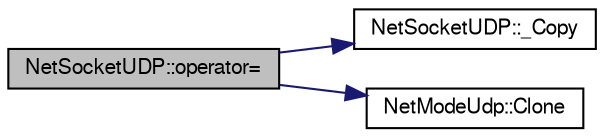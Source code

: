 digraph G
{
  edge [fontname="FreeSans",fontsize="10",labelfontname="FreeSans",labelfontsize="10"];
  node [fontname="FreeSans",fontsize="10",shape=record];
  rankdir=LR;
  Node1 [label="NetSocketUDP::operator=",height=0.2,width=0.4,color="black", fillcolor="grey75", style="filled" fontcolor="black"];
  Node1 -> Node2 [color="midnightblue",fontsize="10",style="solid",fontname="FreeSans"];
  Node2 [label="NetSocketUDP::_Copy",height=0.2,width=0.4,color="black", fillcolor="white", style="filled",URL="$class_net_socket_u_d_p.html#ad9fad544d56c83a377aee13db007876f"];
  Node1 -> Node3 [color="midnightblue",fontsize="10",style="solid",fontname="FreeSans"];
  Node3 [label="NetModeUdp::Clone",height=0.2,width=0.4,color="black", fillcolor="white", style="filled",URL="$class_net_mode_udp.html#ae0160135a69173309701952b9bdf7488"];
}
